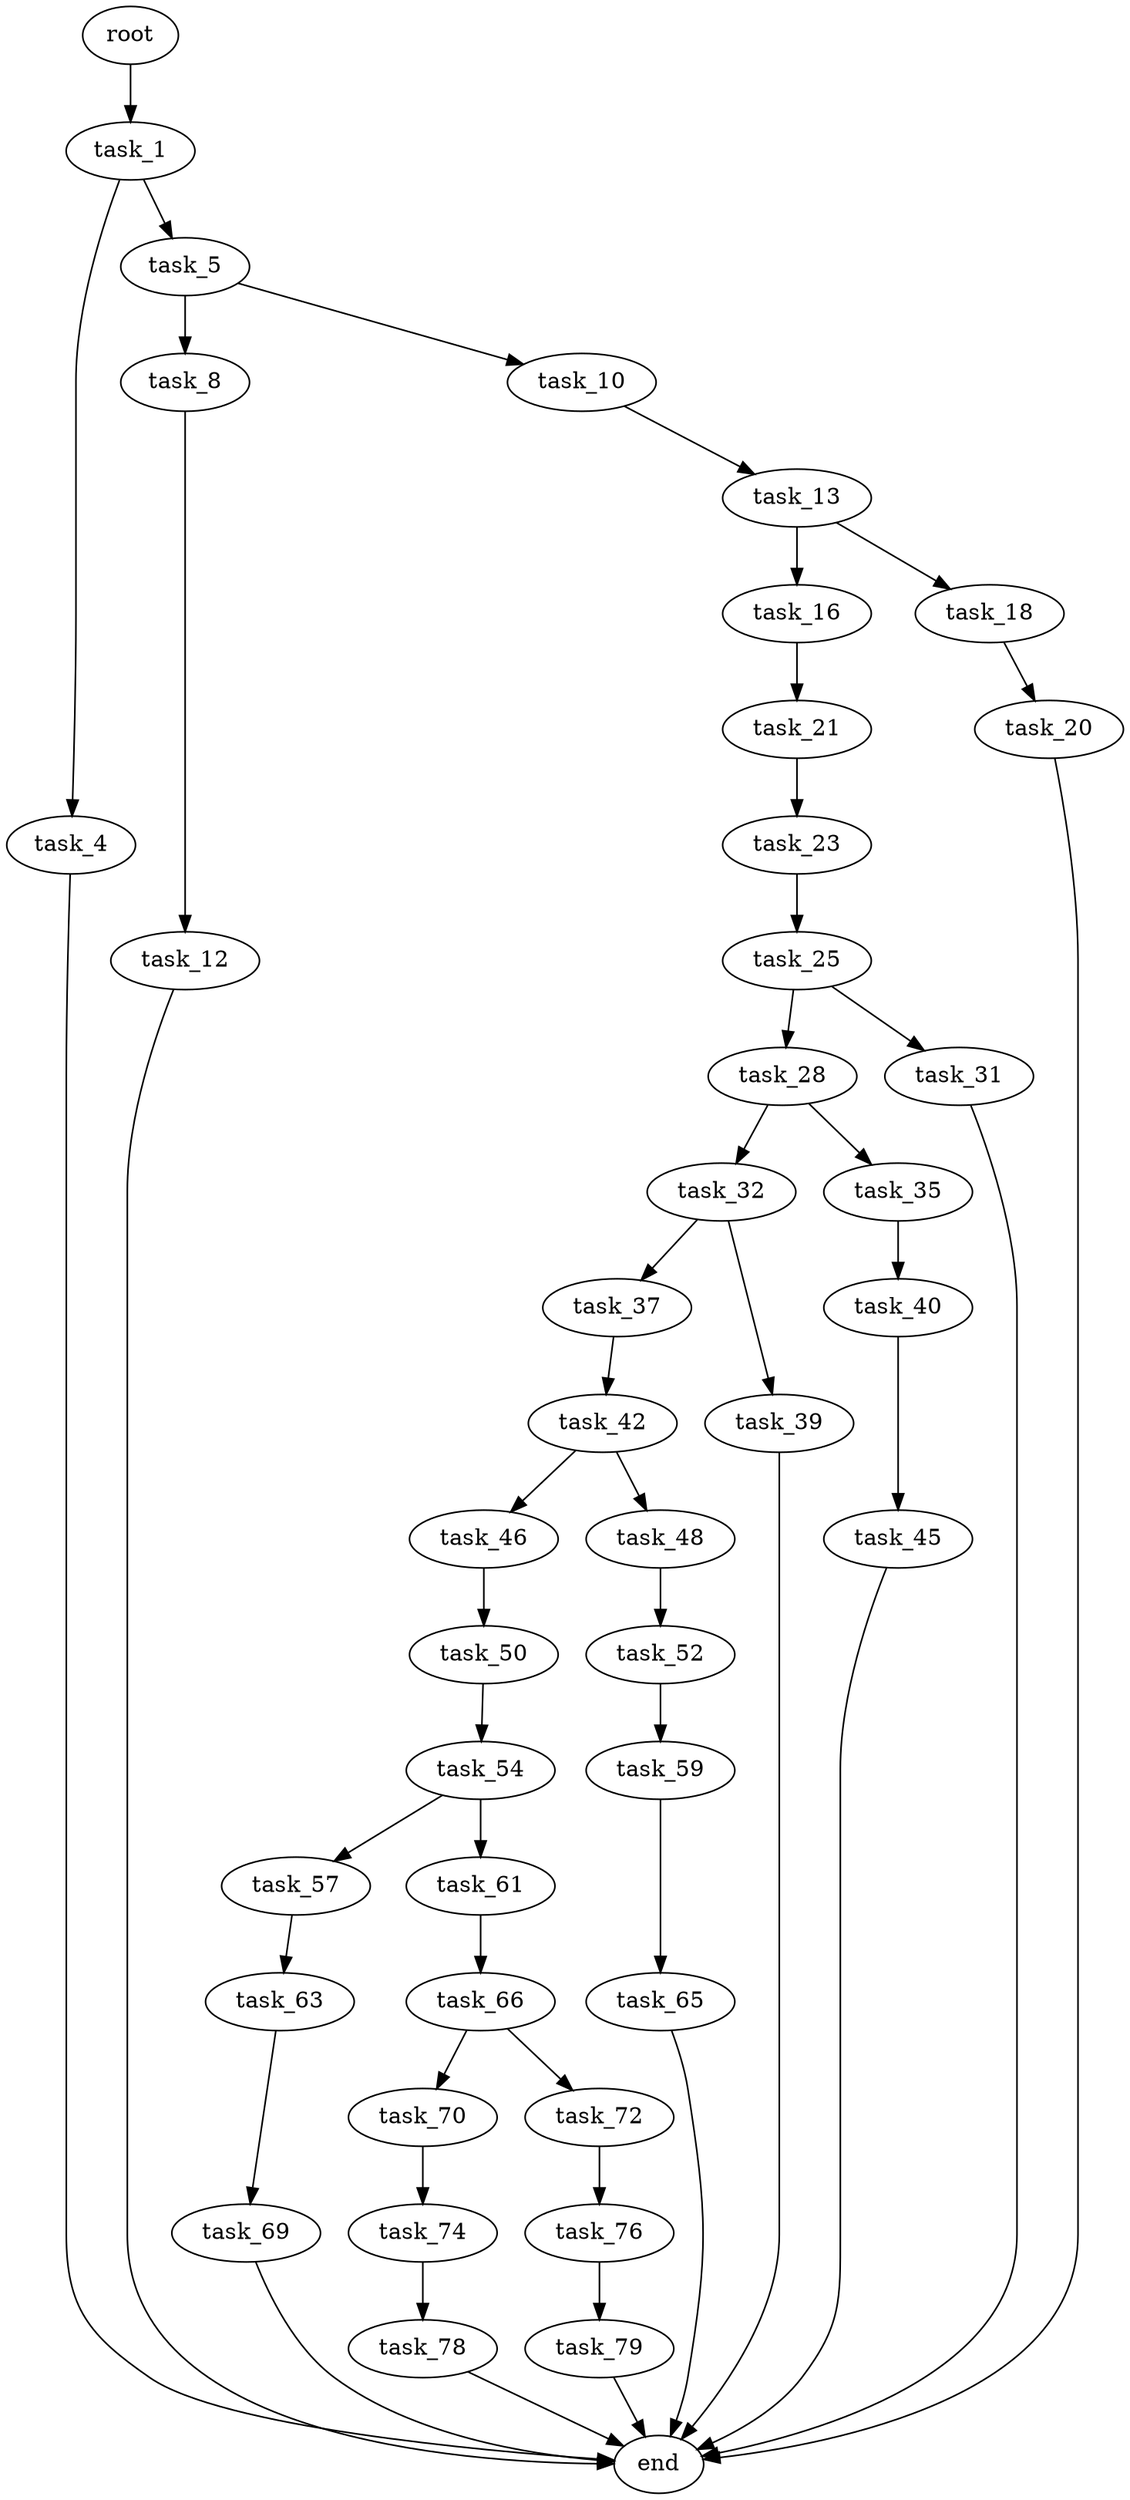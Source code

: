digraph G {
  root [size="0.000000"];
  task_1 [size="28991029248.000000"];
  task_4 [size="44710624116.000000"];
  task_5 [size="7791147924.000000"];
  end [size="0.000000"];
  task_8 [size="1073741824000.000000"];
  task_10 [size="10419999129.000000"];
  task_12 [size="134217728000.000000"];
  task_13 [size="782757789696.000000"];
  task_16 [size="6898661908.000000"];
  task_18 [size="12552123245.000000"];
  task_21 [size="11265353500.000000"];
  task_20 [size="275561304425.000000"];
  task_23 [size="549755813888.000000"];
  task_25 [size="395005251783.000000"];
  task_28 [size="231928233984.000000"];
  task_31 [size="8589934592.000000"];
  task_32 [size="703848571246.000000"];
  task_35 [size="45326082053.000000"];
  task_37 [size="238885695583.000000"];
  task_39 [size="289708326357.000000"];
  task_40 [size="23660716118.000000"];
  task_42 [size="68719476736.000000"];
  task_45 [size="231928233984.000000"];
  task_46 [size="11816539102.000000"];
  task_48 [size="937361621117.000000"];
  task_50 [size="2084502346.000000"];
  task_52 [size="28991029248.000000"];
  task_54 [size="19438179264.000000"];
  task_59 [size="68719476736.000000"];
  task_57 [size="50900614369.000000"];
  task_61 [size="106118022216.000000"];
  task_63 [size="28991029248.000000"];
  task_65 [size="782757789696.000000"];
  task_66 [size="134217728000.000000"];
  task_69 [size="451058907843.000000"];
  task_70 [size="1073741824000.000000"];
  task_72 [size="139018511736.000000"];
  task_74 [size="22126724577.000000"];
  task_76 [size="1073741824000.000000"];
  task_78 [size="231928233984.000000"];
  task_79 [size="368293445632.000000"];

  root -> task_1 [size="1.000000"];
  task_1 -> task_4 [size="75497472.000000"];
  task_1 -> task_5 [size="75497472.000000"];
  task_4 -> end [size="1.000000"];
  task_5 -> task_8 [size="301989888.000000"];
  task_5 -> task_10 [size="301989888.000000"];
  task_8 -> task_12 [size="838860800.000000"];
  task_10 -> task_13 [size="209715200.000000"];
  task_12 -> end [size="1.000000"];
  task_13 -> task_16 [size="679477248.000000"];
  task_13 -> task_18 [size="679477248.000000"];
  task_16 -> task_21 [size="134217728.000000"];
  task_18 -> task_20 [size="209715200.000000"];
  task_21 -> task_23 [size="209715200.000000"];
  task_20 -> end [size="1.000000"];
  task_23 -> task_25 [size="536870912.000000"];
  task_25 -> task_28 [size="301989888.000000"];
  task_25 -> task_31 [size="301989888.000000"];
  task_28 -> task_32 [size="301989888.000000"];
  task_28 -> task_35 [size="301989888.000000"];
  task_31 -> end [size="1.000000"];
  task_32 -> task_37 [size="838860800.000000"];
  task_32 -> task_39 [size="838860800.000000"];
  task_35 -> task_40 [size="838860800.000000"];
  task_37 -> task_42 [size="209715200.000000"];
  task_39 -> end [size="1.000000"];
  task_40 -> task_45 [size="536870912.000000"];
  task_42 -> task_46 [size="134217728.000000"];
  task_42 -> task_48 [size="134217728.000000"];
  task_45 -> end [size="1.000000"];
  task_46 -> task_50 [size="536870912.000000"];
  task_48 -> task_52 [size="679477248.000000"];
  task_50 -> task_54 [size="209715200.000000"];
  task_52 -> task_59 [size="75497472.000000"];
  task_54 -> task_57 [size="411041792.000000"];
  task_54 -> task_61 [size="411041792.000000"];
  task_59 -> task_65 [size="134217728.000000"];
  task_57 -> task_63 [size="838860800.000000"];
  task_61 -> task_66 [size="134217728.000000"];
  task_63 -> task_69 [size="75497472.000000"];
  task_65 -> end [size="1.000000"];
  task_66 -> task_70 [size="209715200.000000"];
  task_66 -> task_72 [size="209715200.000000"];
  task_69 -> end [size="1.000000"];
  task_70 -> task_74 [size="838860800.000000"];
  task_72 -> task_76 [size="536870912.000000"];
  task_74 -> task_78 [size="679477248.000000"];
  task_76 -> task_79 [size="838860800.000000"];
  task_78 -> end [size="1.000000"];
  task_79 -> end [size="1.000000"];
}
